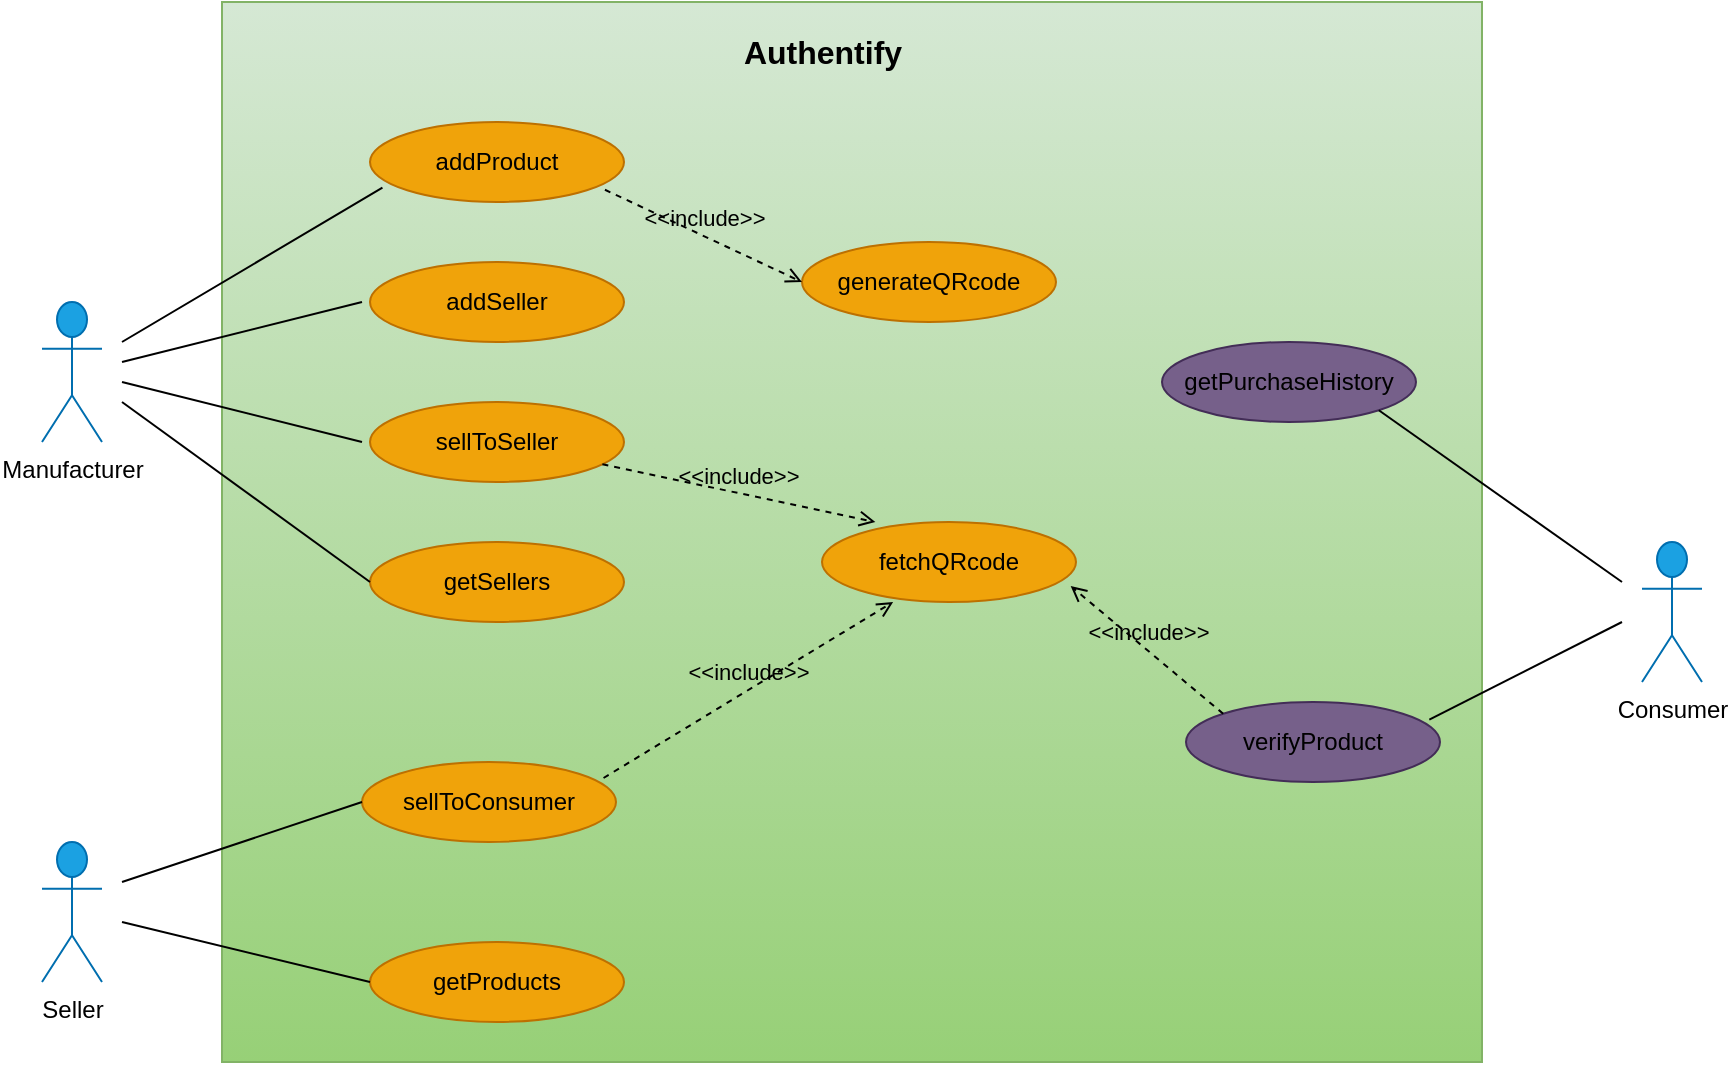<mxfile version="21.0.2" type="google"><diagram name="Page-1" id="omfFdbYsvFKmf9MiwcRR"><mxGraphModel grid="1" page="1" gridSize="10" guides="1" tooltips="1" connect="1" arrows="1" fold="1" pageScale="1" pageWidth="583" pageHeight="827" math="0" shadow="0"><root><mxCell id="0"/><mxCell id="1" parent="0"/><mxCell id="73qoLou4ZsRdhJVbD8Go-50" value="" style="rounded=0;whiteSpace=wrap;html=1;fillColor=#d5e8d4;gradientColor=#97d077;strokeColor=#82b366;" vertex="1" parent="1"><mxGeometry x="250" y="30" width="630" height="530" as="geometry"/></mxCell><mxCell id="73qoLou4ZsRdhJVbD8Go-1" value="addProduct" style="ellipse;whiteSpace=wrap;html=1;labelBackgroundColor=none;labelBorderColor=none;fillColor=#f0a30a;fontColor=#000000;strokeColor=#BD7000;" vertex="1" parent="1"><mxGeometry x="324" y="90" width="127" height="40" as="geometry"/></mxCell><mxCell id="73qoLou4ZsRdhJVbD8Go-2" value="addSeller" style="ellipse;whiteSpace=wrap;html=1;fillColor=#f0a30a;fontColor=#000000;strokeColor=#BD7000;" vertex="1" parent="1"><mxGeometry x="324" y="160" width="127" height="40" as="geometry"/></mxCell><mxCell id="73qoLou4ZsRdhJVbD8Go-4" value="sellToSeller" style="ellipse;whiteSpace=wrap;html=1;fillColor=#f0a30a;fontColor=#000000;strokeColor=#BD7000;" vertex="1" parent="1"><mxGeometry x="324" y="230" width="127" height="40" as="geometry"/></mxCell><mxCell id="73qoLou4ZsRdhJVbD8Go-5" value="getSellers" style="ellipse;whiteSpace=wrap;html=1;fillColor=#f0a30a;fontColor=#000000;strokeColor=#BD7000;" vertex="1" parent="1"><mxGeometry x="324" y="300" width="127" height="40" as="geometry"/></mxCell><mxCell id="73qoLou4ZsRdhJVbD8Go-6" value="sellToConsumer" style="ellipse;whiteSpace=wrap;html=1;fillColor=#f0a30a;fontColor=#000000;strokeColor=#BD7000;" vertex="1" parent="1"><mxGeometry x="320" y="410" width="127" height="40" as="geometry"/></mxCell><mxCell id="73qoLou4ZsRdhJVbD8Go-7" value="verifyProduct" style="ellipse;whiteSpace=wrap;html=1;fillColor=#76608a;fontColor=#000000;strokeColor=#432D57;" vertex="1" parent="1"><mxGeometry x="732" y="380" width="127" height="40" as="geometry"/></mxCell><mxCell id="73qoLou4ZsRdhJVbD8Go-8" value="getProducts" style="ellipse;whiteSpace=wrap;html=1;fillColor=#f0a30a;fontColor=#000000;strokeColor=#BD7000;" vertex="1" parent="1"><mxGeometry x="324" y="500" width="127" height="40" as="geometry"/></mxCell><mxCell id="73qoLou4ZsRdhJVbD8Go-9" value="getPurchaseHistory" style="ellipse;whiteSpace=wrap;html=1;fillColor=#76608a;fontColor=#000000;strokeColor=#432D57;" vertex="1" parent="1"><mxGeometry x="720" y="200" width="127" height="40" as="geometry"/></mxCell><mxCell id="73qoLou4ZsRdhJVbD8Go-10" value="fetchQRcode" style="ellipse;whiteSpace=wrap;html=1;fillColor=#f0a30a;fontColor=#000000;strokeColor=#BD7000;" vertex="1" parent="1"><mxGeometry x="550" y="290" width="127" height="40" as="geometry"/></mxCell><mxCell id="73qoLou4ZsRdhJVbD8Go-11" value="&lt;font color=&quot;#000000&quot;&gt;Manufacturer&lt;/font&gt;" style="shape=umlActor;verticalLabelPosition=bottom;verticalAlign=top;html=1;fillColor=#1ba1e2;fontColor=#ffffff;strokeColor=#006EAF;" vertex="1" parent="1"><mxGeometry x="160" y="180" width="30" height="70" as="geometry"/></mxCell><mxCell id="73qoLou4ZsRdhJVbD8Go-15" value="&lt;font color=&quot;#000000&quot;&gt;Seller&lt;/font&gt;" style="shape=umlActor;verticalLabelPosition=bottom;verticalAlign=top;html=1;fillColor=#1ba1e2;fontColor=#ffffff;strokeColor=#006EAF;" vertex="1" parent="1"><mxGeometry x="160" y="450" width="30" height="70" as="geometry"/></mxCell><mxCell id="73qoLou4ZsRdhJVbD8Go-33" value="" style="endArrow=none;html=1;rounded=0;exitX=0.958;exitY=0.22;exitDx=0;exitDy=0;exitPerimeter=0;" edge="1" parent="1" source="73qoLou4ZsRdhJVbD8Go-7"><mxGeometry width="50" height="50" relative="1" as="geometry"><mxPoint x="880" y="440" as="sourcePoint"/><mxPoint x="950" y="340" as="targetPoint"/></mxGeometry></mxCell><mxCell id="73qoLou4ZsRdhJVbD8Go-35" value="" style="endArrow=none;html=1;rounded=0;" edge="1" parent="1"><mxGeometry width="50" height="50" relative="1" as="geometry"><mxPoint x="200" y="210" as="sourcePoint"/><mxPoint x="320" y="180" as="targetPoint"/></mxGeometry></mxCell><mxCell id="73qoLou4ZsRdhJVbD8Go-36" value="" style="endArrow=none;html=1;rounded=0;entryX=0;entryY=0.5;entryDx=0;entryDy=0;" edge="1" parent="1" target="73qoLou4ZsRdhJVbD8Go-5"><mxGeometry width="50" height="50" relative="1" as="geometry"><mxPoint x="200" y="230" as="sourcePoint"/><mxPoint x="310" y="330" as="targetPoint"/></mxGeometry></mxCell><mxCell id="73qoLou4ZsRdhJVbD8Go-37" value="" style="endArrow=none;html=1;rounded=0;" edge="1" parent="1"><mxGeometry width="50" height="50" relative="1" as="geometry"><mxPoint x="200" y="220" as="sourcePoint"/><mxPoint x="320" y="250" as="targetPoint"/></mxGeometry></mxCell><mxCell id="73qoLou4ZsRdhJVbD8Go-39" value="" style="endArrow=none;html=1;rounded=0;entryX=0;entryY=0.5;entryDx=0;entryDy=0;" edge="1" parent="1" target="73qoLou4ZsRdhJVbD8Go-8"><mxGeometry width="50" height="50" relative="1" as="geometry"><mxPoint x="200" y="490" as="sourcePoint"/><mxPoint x="320" y="570" as="targetPoint"/></mxGeometry></mxCell><mxCell id="73qoLou4ZsRdhJVbD8Go-40" value="&amp;lt;&amp;lt;include&amp;gt;&amp;gt;" style="html=1;verticalAlign=bottom;labelBackgroundColor=none;endArrow=open;endFill=0;dashed=1;rounded=0;entryX=0.21;entryY=0;entryDx=0;entryDy=0;entryPerimeter=0;" edge="1" parent="1" source="73qoLou4ZsRdhJVbD8Go-4" target="73qoLou4ZsRdhJVbD8Go-10"><mxGeometry width="160" relative="1" as="geometry"><mxPoint x="470" y="255" as="sourcePoint"/><mxPoint x="600" y="280" as="targetPoint"/></mxGeometry></mxCell><mxCell id="73qoLou4ZsRdhJVbD8Go-41" value="&amp;lt;&amp;lt;include&amp;gt;&amp;gt;" style="html=1;verticalAlign=bottom;labelBackgroundColor=none;endArrow=open;endFill=0;dashed=1;rounded=0;entryX=0.28;entryY=1;entryDx=0;entryDy=0;entryPerimeter=0;exitX=0.951;exitY=0.2;exitDx=0;exitDy=0;exitPerimeter=0;" edge="1" parent="1" source="73qoLou4ZsRdhJVbD8Go-6" target="73qoLou4ZsRdhJVbD8Go-10"><mxGeometry width="160" relative="1" as="geometry"><mxPoint x="470" y="470" as="sourcePoint"/><mxPoint x="680" y="370" as="targetPoint"/></mxGeometry></mxCell><mxCell id="73qoLou4ZsRdhJVbD8Go-44" value="&amp;lt;&amp;lt;include&amp;gt;&amp;gt;" style="html=1;verticalAlign=bottom;labelBackgroundColor=none;endArrow=open;endFill=0;dashed=1;rounded=0;entryX=0.979;entryY=0.8;entryDx=0;entryDy=0;entryPerimeter=0;exitX=0;exitY=0;exitDx=0;exitDy=0;" edge="1" parent="1" source="73qoLou4ZsRdhJVbD8Go-7" target="73qoLou4ZsRdhJVbD8Go-10"><mxGeometry width="160" relative="1" as="geometry"><mxPoint x="730" y="450" as="sourcePoint"/><mxPoint x="770" y="320" as="targetPoint"/></mxGeometry></mxCell><mxCell id="73qoLou4ZsRdhJVbD8Go-46" value="" style="endArrow=none;html=1;rounded=0;entryX=0.049;entryY=0.82;entryDx=0;entryDy=0;entryPerimeter=0;" edge="1" parent="1" target="73qoLou4ZsRdhJVbD8Go-1"><mxGeometry width="50" height="50" relative="1" as="geometry"><mxPoint x="200" y="200" as="sourcePoint"/><mxPoint x="320" y="120" as="targetPoint"/></mxGeometry></mxCell><mxCell id="73qoLou4ZsRdhJVbD8Go-49" value="Authentify&lt;br style=&quot;font-size: 16px;&quot;&gt;" style="text;html=1;align=center;verticalAlign=middle;resizable=0;points=[];autosize=1;strokeColor=none;fillColor=none;fontStyle=1;fontSize=16;horizontal=1;" vertex="1" parent="1"><mxGeometry x="500" y="40" width="100" height="30" as="geometry"/></mxCell><mxCell id="73qoLou4ZsRdhJVbD8Go-60" value="" style="endArrow=none;html=1;rounded=0;entryX=0;entryY=0.5;entryDx=0;entryDy=0;" edge="1" parent="1" target="73qoLou4ZsRdhJVbD8Go-6"><mxGeometry width="50" height="50" relative="1" as="geometry"><mxPoint x="200" y="470" as="sourcePoint"/><mxPoint x="330" y="440" as="targetPoint"/></mxGeometry></mxCell><mxCell id="73qoLou4ZsRdhJVbD8Go-61" value="" style="endArrow=none;html=1;rounded=0;exitX=1;exitY=1;exitDx=0;exitDy=0;" edge="1" parent="1" source="73qoLou4ZsRdhJVbD8Go-9"><mxGeometry width="50" height="50" relative="1" as="geometry"><mxPoint x="828" y="234" as="sourcePoint"/><mxPoint x="950" y="320" as="targetPoint"/><Array as="points"/></mxGeometry></mxCell><mxCell id="73qoLou4ZsRdhJVbD8Go-16" value="&lt;font color=&quot;#000000&quot;&gt;Consumer&lt;/font&gt;" style="shape=umlActor;verticalLabelPosition=bottom;verticalAlign=top;html=1;fillColor=#1ba1e2;strokeColor=#006EAF;fontColor=#ffffff;" vertex="1" parent="1"><mxGeometry x="960" y="300" width="30" height="70" as="geometry"/></mxCell><mxCell id="ySx88KUzZksB3rPt9Q0a-1" value="generateQRcode" style="ellipse;whiteSpace=wrap;html=1;fillColor=#f0a30a;fontColor=#000000;strokeColor=#BD7000;" vertex="1" parent="1"><mxGeometry x="540" y="150" width="127" height="40" as="geometry"/></mxCell><mxCell id="ySx88KUzZksB3rPt9Q0a-3" value="&amp;lt;&amp;lt;include&amp;gt;&amp;gt;" style="html=1;verticalAlign=bottom;labelBackgroundColor=none;endArrow=open;endFill=0;dashed=1;rounded=0;exitX=0.925;exitY=0.847;exitDx=0;exitDy=0;exitPerimeter=0;entryX=0;entryY=0.5;entryDx=0;entryDy=0;" edge="1" parent="1" source="73qoLou4ZsRdhJVbD8Go-1" target="ySx88KUzZksB3rPt9Q0a-1"><mxGeometry width="160" relative="1" as="geometry"><mxPoint x="460" y="130" as="sourcePoint"/><mxPoint x="620" y="140" as="targetPoint"/></mxGeometry></mxCell></root></mxGraphModel></diagram></mxfile>